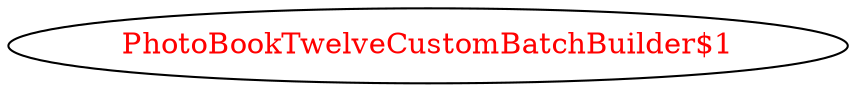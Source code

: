 digraph dependencyGraph {
 concentrate=true;
 ranksep="2.0";
 rankdir="LR"; 
 splines="ortho";
"PhotoBookTwelveCustomBatchBuilder$1" [fontcolor="red"];
}